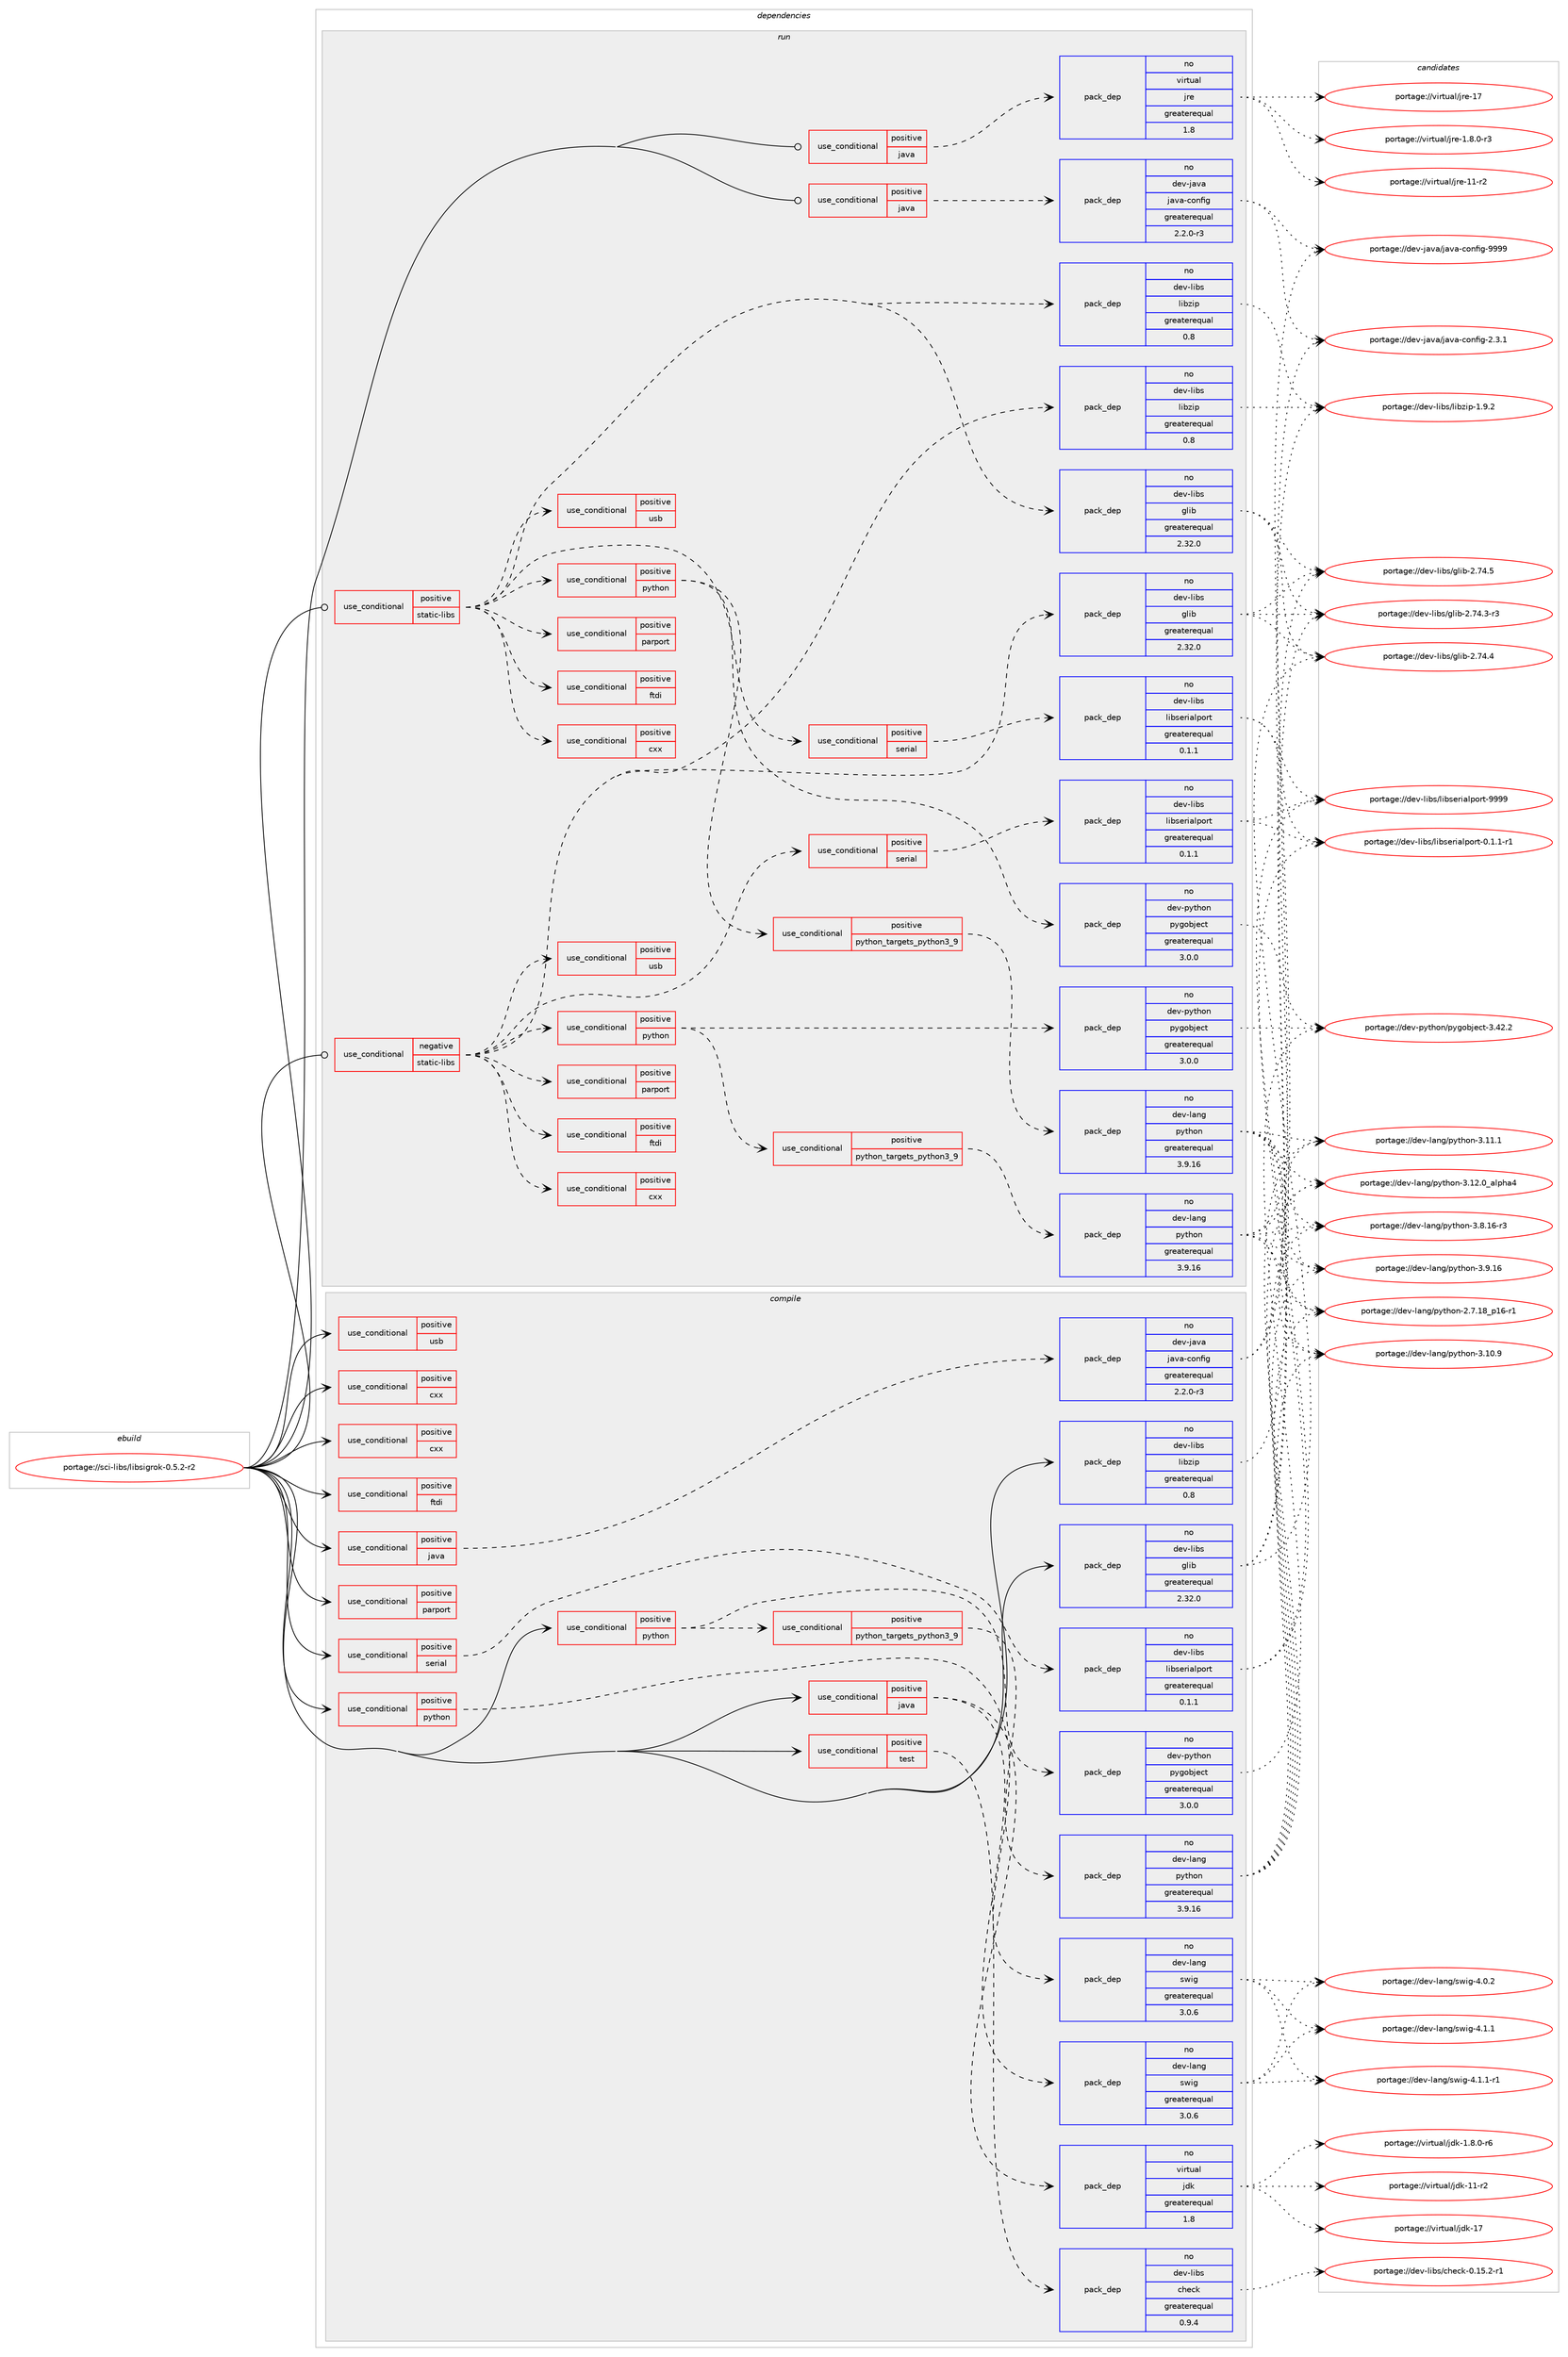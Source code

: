 digraph prolog {

# *************
# Graph options
# *************

newrank=true;
concentrate=true;
compound=true;
graph [rankdir=LR,fontname=Helvetica,fontsize=10,ranksep=1.5];#, ranksep=2.5, nodesep=0.2];
edge  [arrowhead=vee];
node  [fontname=Helvetica,fontsize=10];

# **********
# The ebuild
# **********

subgraph cluster_leftcol {
color=gray;
rank=same;
label=<<i>ebuild</i>>;
id [label="portage://sci-libs/libsigrok-0.5.2-r2", color=red, width=4, href="../sci-libs/libsigrok-0.5.2-r2.svg"];
}

# ****************
# The dependencies
# ****************

subgraph cluster_midcol {
color=gray;
label=<<i>dependencies</i>>;
subgraph cluster_compile {
fillcolor="#eeeeee";
style=filled;
label=<<i>compile</i>>;
subgraph cond1979 {
dependency2992 [label=<<TABLE BORDER="0" CELLBORDER="1" CELLSPACING="0" CELLPADDING="4"><TR><TD ROWSPAN="3" CELLPADDING="10">use_conditional</TD></TR><TR><TD>positive</TD></TR><TR><TD>cxx</TD></TR></TABLE>>, shape=none, color=red];
# *** BEGIN UNKNOWN DEPENDENCY TYPE (TODO) ***
# dependency2992 -> package_dependency(portage://sci-libs/libsigrok-0.5.2-r2,install,no,app-doc,doxygen,none,[,,],[],[])
# *** END UNKNOWN DEPENDENCY TYPE (TODO) ***

}
id:e -> dependency2992:w [weight=20,style="solid",arrowhead="vee"];
subgraph cond1980 {
dependency2993 [label=<<TABLE BORDER="0" CELLBORDER="1" CELLSPACING="0" CELLPADDING="4"><TR><TD ROWSPAN="3" CELLPADDING="10">use_conditional</TD></TR><TR><TD>positive</TD></TR><TR><TD>cxx</TD></TR></TABLE>>, shape=none, color=red];
# *** BEGIN UNKNOWN DEPENDENCY TYPE (TODO) ***
# dependency2993 -> package_dependency(portage://sci-libs/libsigrok-0.5.2-r2,install,no,dev-cpp,glibmm,none,[,,],[slot(2)],[])
# *** END UNKNOWN DEPENDENCY TYPE (TODO) ***

}
id:e -> dependency2993:w [weight=20,style="solid",arrowhead="vee"];
subgraph cond1981 {
dependency2994 [label=<<TABLE BORDER="0" CELLBORDER="1" CELLSPACING="0" CELLPADDING="4"><TR><TD ROWSPAN="3" CELLPADDING="10">use_conditional</TD></TR><TR><TD>positive</TD></TR><TR><TD>ftdi</TD></TR></TABLE>>, shape=none, color=red];
# *** BEGIN UNKNOWN DEPENDENCY TYPE (TODO) ***
# dependency2994 -> package_dependency(portage://sci-libs/libsigrok-0.5.2-r2,install,no,dev-embedded,libftdi,none,[,,],[slot(1)],[])
# *** END UNKNOWN DEPENDENCY TYPE (TODO) ***

}
id:e -> dependency2994:w [weight=20,style="solid",arrowhead="vee"];
subgraph cond1982 {
dependency2995 [label=<<TABLE BORDER="0" CELLBORDER="1" CELLSPACING="0" CELLPADDING="4"><TR><TD ROWSPAN="3" CELLPADDING="10">use_conditional</TD></TR><TR><TD>positive</TD></TR><TR><TD>java</TD></TR></TABLE>>, shape=none, color=red];
subgraph pack980 {
dependency2996 [label=<<TABLE BORDER="0" CELLBORDER="1" CELLSPACING="0" CELLPADDING="4" WIDTH="220"><TR><TD ROWSPAN="6" CELLPADDING="30">pack_dep</TD></TR><TR><TD WIDTH="110">no</TD></TR><TR><TD>dev-java</TD></TR><TR><TD>java-config</TD></TR><TR><TD>greaterequal</TD></TR><TR><TD>2.2.0-r3</TD></TR></TABLE>>, shape=none, color=blue];
}
dependency2995:e -> dependency2996:w [weight=20,style="dashed",arrowhead="vee"];
}
id:e -> dependency2995:w [weight=20,style="solid",arrowhead="vee"];
subgraph cond1983 {
dependency2997 [label=<<TABLE BORDER="0" CELLBORDER="1" CELLSPACING="0" CELLPADDING="4"><TR><TD ROWSPAN="3" CELLPADDING="10">use_conditional</TD></TR><TR><TD>positive</TD></TR><TR><TD>java</TD></TR></TABLE>>, shape=none, color=red];
subgraph pack981 {
dependency2998 [label=<<TABLE BORDER="0" CELLBORDER="1" CELLSPACING="0" CELLPADDING="4" WIDTH="220"><TR><TD ROWSPAN="6" CELLPADDING="30">pack_dep</TD></TR><TR><TD WIDTH="110">no</TD></TR><TR><TD>dev-lang</TD></TR><TR><TD>swig</TD></TR><TR><TD>greaterequal</TD></TR><TR><TD>3.0.6</TD></TR></TABLE>>, shape=none, color=blue];
}
dependency2997:e -> dependency2998:w [weight=20,style="dashed",arrowhead="vee"];
subgraph pack982 {
dependency2999 [label=<<TABLE BORDER="0" CELLBORDER="1" CELLSPACING="0" CELLPADDING="4" WIDTH="220"><TR><TD ROWSPAN="6" CELLPADDING="30">pack_dep</TD></TR><TR><TD WIDTH="110">no</TD></TR><TR><TD>virtual</TD></TR><TR><TD>jdk</TD></TR><TR><TD>greaterequal</TD></TR><TR><TD>1.8</TD></TR></TABLE>>, shape=none, color=blue];
}
dependency2997:e -> dependency2999:w [weight=20,style="dashed",arrowhead="vee"];
}
id:e -> dependency2997:w [weight=20,style="solid",arrowhead="vee"];
subgraph cond1984 {
dependency3000 [label=<<TABLE BORDER="0" CELLBORDER="1" CELLSPACING="0" CELLPADDING="4"><TR><TD ROWSPAN="3" CELLPADDING="10">use_conditional</TD></TR><TR><TD>positive</TD></TR><TR><TD>parport</TD></TR></TABLE>>, shape=none, color=red];
# *** BEGIN UNKNOWN DEPENDENCY TYPE (TODO) ***
# dependency3000 -> package_dependency(portage://sci-libs/libsigrok-0.5.2-r2,install,no,sys-libs,libieee1284,none,[,,],[],[])
# *** END UNKNOWN DEPENDENCY TYPE (TODO) ***

}
id:e -> dependency3000:w [weight=20,style="solid",arrowhead="vee"];
subgraph cond1985 {
dependency3001 [label=<<TABLE BORDER="0" CELLBORDER="1" CELLSPACING="0" CELLPADDING="4"><TR><TD ROWSPAN="3" CELLPADDING="10">use_conditional</TD></TR><TR><TD>positive</TD></TR><TR><TD>python</TD></TR></TABLE>>, shape=none, color=red];
subgraph cond1986 {
dependency3002 [label=<<TABLE BORDER="0" CELLBORDER="1" CELLSPACING="0" CELLPADDING="4"><TR><TD ROWSPAN="3" CELLPADDING="10">use_conditional</TD></TR><TR><TD>positive</TD></TR><TR><TD>python_targets_python3_9</TD></TR></TABLE>>, shape=none, color=red];
subgraph pack983 {
dependency3003 [label=<<TABLE BORDER="0" CELLBORDER="1" CELLSPACING="0" CELLPADDING="4" WIDTH="220"><TR><TD ROWSPAN="6" CELLPADDING="30">pack_dep</TD></TR><TR><TD WIDTH="110">no</TD></TR><TR><TD>dev-lang</TD></TR><TR><TD>python</TD></TR><TR><TD>greaterequal</TD></TR><TR><TD>3.9.16</TD></TR></TABLE>>, shape=none, color=blue];
}
dependency3002:e -> dependency3003:w [weight=20,style="dashed",arrowhead="vee"];
}
dependency3001:e -> dependency3002:w [weight=20,style="dashed",arrowhead="vee"];
subgraph pack984 {
dependency3004 [label=<<TABLE BORDER="0" CELLBORDER="1" CELLSPACING="0" CELLPADDING="4" WIDTH="220"><TR><TD ROWSPAN="6" CELLPADDING="30">pack_dep</TD></TR><TR><TD WIDTH="110">no</TD></TR><TR><TD>dev-python</TD></TR><TR><TD>pygobject</TD></TR><TR><TD>greaterequal</TD></TR><TR><TD>3.0.0</TD></TR></TABLE>>, shape=none, color=blue];
}
dependency3001:e -> dependency3004:w [weight=20,style="dashed",arrowhead="vee"];
}
id:e -> dependency3001:w [weight=20,style="solid",arrowhead="vee"];
subgraph cond1987 {
dependency3005 [label=<<TABLE BORDER="0" CELLBORDER="1" CELLSPACING="0" CELLPADDING="4"><TR><TD ROWSPAN="3" CELLPADDING="10">use_conditional</TD></TR><TR><TD>positive</TD></TR><TR><TD>python</TD></TR></TABLE>>, shape=none, color=red];
subgraph pack985 {
dependency3006 [label=<<TABLE BORDER="0" CELLBORDER="1" CELLSPACING="0" CELLPADDING="4" WIDTH="220"><TR><TD ROWSPAN="6" CELLPADDING="30">pack_dep</TD></TR><TR><TD WIDTH="110">no</TD></TR><TR><TD>dev-lang</TD></TR><TR><TD>swig</TD></TR><TR><TD>greaterequal</TD></TR><TR><TD>3.0.6</TD></TR></TABLE>>, shape=none, color=blue];
}
dependency3005:e -> dependency3006:w [weight=20,style="dashed",arrowhead="vee"];
# *** BEGIN UNKNOWN DEPENDENCY TYPE (TODO) ***
# dependency3005 -> package_dependency(portage://sci-libs/libsigrok-0.5.2-r2,install,no,dev-python,numpy,none,[,,],[],[use(optenable(python_targets_python3_9),negative)])
# *** END UNKNOWN DEPENDENCY TYPE (TODO) ***

# *** BEGIN UNKNOWN DEPENDENCY TYPE (TODO) ***
# dependency3005 -> package_dependency(portage://sci-libs/libsigrok-0.5.2-r2,install,no,dev-python,setuptools,none,[,,],[],[use(optenable(python_targets_python3_9),negative)])
# *** END UNKNOWN DEPENDENCY TYPE (TODO) ***

}
id:e -> dependency3005:w [weight=20,style="solid",arrowhead="vee"];
subgraph cond1988 {
dependency3007 [label=<<TABLE BORDER="0" CELLBORDER="1" CELLSPACING="0" CELLPADDING="4"><TR><TD ROWSPAN="3" CELLPADDING="10">use_conditional</TD></TR><TR><TD>positive</TD></TR><TR><TD>serial</TD></TR></TABLE>>, shape=none, color=red];
subgraph pack986 {
dependency3008 [label=<<TABLE BORDER="0" CELLBORDER="1" CELLSPACING="0" CELLPADDING="4" WIDTH="220"><TR><TD ROWSPAN="6" CELLPADDING="30">pack_dep</TD></TR><TR><TD WIDTH="110">no</TD></TR><TR><TD>dev-libs</TD></TR><TR><TD>libserialport</TD></TR><TR><TD>greaterequal</TD></TR><TR><TD>0.1.1</TD></TR></TABLE>>, shape=none, color=blue];
}
dependency3007:e -> dependency3008:w [weight=20,style="dashed",arrowhead="vee"];
}
id:e -> dependency3007:w [weight=20,style="solid",arrowhead="vee"];
subgraph cond1989 {
dependency3009 [label=<<TABLE BORDER="0" CELLBORDER="1" CELLSPACING="0" CELLPADDING="4"><TR><TD ROWSPAN="3" CELLPADDING="10">use_conditional</TD></TR><TR><TD>positive</TD></TR><TR><TD>test</TD></TR></TABLE>>, shape=none, color=red];
subgraph pack987 {
dependency3010 [label=<<TABLE BORDER="0" CELLBORDER="1" CELLSPACING="0" CELLPADDING="4" WIDTH="220"><TR><TD ROWSPAN="6" CELLPADDING="30">pack_dep</TD></TR><TR><TD WIDTH="110">no</TD></TR><TR><TD>dev-libs</TD></TR><TR><TD>check</TD></TR><TR><TD>greaterequal</TD></TR><TR><TD>0.9.4</TD></TR></TABLE>>, shape=none, color=blue];
}
dependency3009:e -> dependency3010:w [weight=20,style="dashed",arrowhead="vee"];
}
id:e -> dependency3009:w [weight=20,style="solid",arrowhead="vee"];
subgraph cond1990 {
dependency3011 [label=<<TABLE BORDER="0" CELLBORDER="1" CELLSPACING="0" CELLPADDING="4"><TR><TD ROWSPAN="3" CELLPADDING="10">use_conditional</TD></TR><TR><TD>positive</TD></TR><TR><TD>usb</TD></TR></TABLE>>, shape=none, color=red];
# *** BEGIN UNKNOWN DEPENDENCY TYPE (TODO) ***
# dependency3011 -> package_dependency(portage://sci-libs/libsigrok-0.5.2-r2,install,no,virtual,libusb,none,[,,],[slot(1)],[])
# *** END UNKNOWN DEPENDENCY TYPE (TODO) ***

}
id:e -> dependency3011:w [weight=20,style="solid",arrowhead="vee"];
subgraph pack988 {
dependency3012 [label=<<TABLE BORDER="0" CELLBORDER="1" CELLSPACING="0" CELLPADDING="4" WIDTH="220"><TR><TD ROWSPAN="6" CELLPADDING="30">pack_dep</TD></TR><TR><TD WIDTH="110">no</TD></TR><TR><TD>dev-libs</TD></TR><TR><TD>glib</TD></TR><TR><TD>greaterequal</TD></TR><TR><TD>2.32.0</TD></TR></TABLE>>, shape=none, color=blue];
}
id:e -> dependency3012:w [weight=20,style="solid",arrowhead="vee"];
subgraph pack989 {
dependency3013 [label=<<TABLE BORDER="0" CELLBORDER="1" CELLSPACING="0" CELLPADDING="4" WIDTH="220"><TR><TD ROWSPAN="6" CELLPADDING="30">pack_dep</TD></TR><TR><TD WIDTH="110">no</TD></TR><TR><TD>dev-libs</TD></TR><TR><TD>libzip</TD></TR><TR><TD>greaterequal</TD></TR><TR><TD>0.8</TD></TR></TABLE>>, shape=none, color=blue];
}
id:e -> dependency3013:w [weight=20,style="solid",arrowhead="vee"];
# *** BEGIN UNKNOWN DEPENDENCY TYPE (TODO) ***
# id -> package_dependency(portage://sci-libs/libsigrok-0.5.2-r2,install,no,virtual,pkgconfig,none,[,,],[],[])
# *** END UNKNOWN DEPENDENCY TYPE (TODO) ***

}
subgraph cluster_compileandrun {
fillcolor="#eeeeee";
style=filled;
label=<<i>compile and run</i>>;
}
subgraph cluster_run {
fillcolor="#eeeeee";
style=filled;
label=<<i>run</i>>;
subgraph cond1991 {
dependency3014 [label=<<TABLE BORDER="0" CELLBORDER="1" CELLSPACING="0" CELLPADDING="4"><TR><TD ROWSPAN="3" CELLPADDING="10">use_conditional</TD></TR><TR><TD>negative</TD></TR><TR><TD>static-libs</TD></TR></TABLE>>, shape=none, color=red];
subgraph pack990 {
dependency3015 [label=<<TABLE BORDER="0" CELLBORDER="1" CELLSPACING="0" CELLPADDING="4" WIDTH="220"><TR><TD ROWSPAN="6" CELLPADDING="30">pack_dep</TD></TR><TR><TD WIDTH="110">no</TD></TR><TR><TD>dev-libs</TD></TR><TR><TD>glib</TD></TR><TR><TD>greaterequal</TD></TR><TR><TD>2.32.0</TD></TR></TABLE>>, shape=none, color=blue];
}
dependency3014:e -> dependency3015:w [weight=20,style="dashed",arrowhead="vee"];
subgraph pack991 {
dependency3016 [label=<<TABLE BORDER="0" CELLBORDER="1" CELLSPACING="0" CELLPADDING="4" WIDTH="220"><TR><TD ROWSPAN="6" CELLPADDING="30">pack_dep</TD></TR><TR><TD WIDTH="110">no</TD></TR><TR><TD>dev-libs</TD></TR><TR><TD>libzip</TD></TR><TR><TD>greaterequal</TD></TR><TR><TD>0.8</TD></TR></TABLE>>, shape=none, color=blue];
}
dependency3014:e -> dependency3016:w [weight=20,style="dashed",arrowhead="vee"];
subgraph cond1992 {
dependency3017 [label=<<TABLE BORDER="0" CELLBORDER="1" CELLSPACING="0" CELLPADDING="4"><TR><TD ROWSPAN="3" CELLPADDING="10">use_conditional</TD></TR><TR><TD>positive</TD></TR><TR><TD>cxx</TD></TR></TABLE>>, shape=none, color=red];
# *** BEGIN UNKNOWN DEPENDENCY TYPE (TODO) ***
# dependency3017 -> package_dependency(portage://sci-libs/libsigrok-0.5.2-r2,run,no,dev-cpp,glibmm,none,[,,],[slot(2)],[])
# *** END UNKNOWN DEPENDENCY TYPE (TODO) ***

}
dependency3014:e -> dependency3017:w [weight=20,style="dashed",arrowhead="vee"];
subgraph cond1993 {
dependency3018 [label=<<TABLE BORDER="0" CELLBORDER="1" CELLSPACING="0" CELLPADDING="4"><TR><TD ROWSPAN="3" CELLPADDING="10">use_conditional</TD></TR><TR><TD>positive</TD></TR><TR><TD>ftdi</TD></TR></TABLE>>, shape=none, color=red];
# *** BEGIN UNKNOWN DEPENDENCY TYPE (TODO) ***
# dependency3018 -> package_dependency(portage://sci-libs/libsigrok-0.5.2-r2,run,no,dev-embedded,libftdi,none,[,,],[slot(1)],[])
# *** END UNKNOWN DEPENDENCY TYPE (TODO) ***

}
dependency3014:e -> dependency3018:w [weight=20,style="dashed",arrowhead="vee"];
subgraph cond1994 {
dependency3019 [label=<<TABLE BORDER="0" CELLBORDER="1" CELLSPACING="0" CELLPADDING="4"><TR><TD ROWSPAN="3" CELLPADDING="10">use_conditional</TD></TR><TR><TD>positive</TD></TR><TR><TD>parport</TD></TR></TABLE>>, shape=none, color=red];
# *** BEGIN UNKNOWN DEPENDENCY TYPE (TODO) ***
# dependency3019 -> package_dependency(portage://sci-libs/libsigrok-0.5.2-r2,run,no,sys-libs,libieee1284,none,[,,],[],[])
# *** END UNKNOWN DEPENDENCY TYPE (TODO) ***

}
dependency3014:e -> dependency3019:w [weight=20,style="dashed",arrowhead="vee"];
subgraph cond1995 {
dependency3020 [label=<<TABLE BORDER="0" CELLBORDER="1" CELLSPACING="0" CELLPADDING="4"><TR><TD ROWSPAN="3" CELLPADDING="10">use_conditional</TD></TR><TR><TD>positive</TD></TR><TR><TD>python</TD></TR></TABLE>>, shape=none, color=red];
subgraph cond1996 {
dependency3021 [label=<<TABLE BORDER="0" CELLBORDER="1" CELLSPACING="0" CELLPADDING="4"><TR><TD ROWSPAN="3" CELLPADDING="10">use_conditional</TD></TR><TR><TD>positive</TD></TR><TR><TD>python_targets_python3_9</TD></TR></TABLE>>, shape=none, color=red];
subgraph pack992 {
dependency3022 [label=<<TABLE BORDER="0" CELLBORDER="1" CELLSPACING="0" CELLPADDING="4" WIDTH="220"><TR><TD ROWSPAN="6" CELLPADDING="30">pack_dep</TD></TR><TR><TD WIDTH="110">no</TD></TR><TR><TD>dev-lang</TD></TR><TR><TD>python</TD></TR><TR><TD>greaterequal</TD></TR><TR><TD>3.9.16</TD></TR></TABLE>>, shape=none, color=blue];
}
dependency3021:e -> dependency3022:w [weight=20,style="dashed",arrowhead="vee"];
}
dependency3020:e -> dependency3021:w [weight=20,style="dashed",arrowhead="vee"];
subgraph pack993 {
dependency3023 [label=<<TABLE BORDER="0" CELLBORDER="1" CELLSPACING="0" CELLPADDING="4" WIDTH="220"><TR><TD ROWSPAN="6" CELLPADDING="30">pack_dep</TD></TR><TR><TD WIDTH="110">no</TD></TR><TR><TD>dev-python</TD></TR><TR><TD>pygobject</TD></TR><TR><TD>greaterequal</TD></TR><TR><TD>3.0.0</TD></TR></TABLE>>, shape=none, color=blue];
}
dependency3020:e -> dependency3023:w [weight=20,style="dashed",arrowhead="vee"];
}
dependency3014:e -> dependency3020:w [weight=20,style="dashed",arrowhead="vee"];
subgraph cond1997 {
dependency3024 [label=<<TABLE BORDER="0" CELLBORDER="1" CELLSPACING="0" CELLPADDING="4"><TR><TD ROWSPAN="3" CELLPADDING="10">use_conditional</TD></TR><TR><TD>positive</TD></TR><TR><TD>serial</TD></TR></TABLE>>, shape=none, color=red];
subgraph pack994 {
dependency3025 [label=<<TABLE BORDER="0" CELLBORDER="1" CELLSPACING="0" CELLPADDING="4" WIDTH="220"><TR><TD ROWSPAN="6" CELLPADDING="30">pack_dep</TD></TR><TR><TD WIDTH="110">no</TD></TR><TR><TD>dev-libs</TD></TR><TR><TD>libserialport</TD></TR><TR><TD>greaterequal</TD></TR><TR><TD>0.1.1</TD></TR></TABLE>>, shape=none, color=blue];
}
dependency3024:e -> dependency3025:w [weight=20,style="dashed",arrowhead="vee"];
}
dependency3014:e -> dependency3024:w [weight=20,style="dashed",arrowhead="vee"];
subgraph cond1998 {
dependency3026 [label=<<TABLE BORDER="0" CELLBORDER="1" CELLSPACING="0" CELLPADDING="4"><TR><TD ROWSPAN="3" CELLPADDING="10">use_conditional</TD></TR><TR><TD>positive</TD></TR><TR><TD>usb</TD></TR></TABLE>>, shape=none, color=red];
# *** BEGIN UNKNOWN DEPENDENCY TYPE (TODO) ***
# dependency3026 -> package_dependency(portage://sci-libs/libsigrok-0.5.2-r2,run,no,virtual,libusb,none,[,,],[slot(1)],[])
# *** END UNKNOWN DEPENDENCY TYPE (TODO) ***

}
dependency3014:e -> dependency3026:w [weight=20,style="dashed",arrowhead="vee"];
}
id:e -> dependency3014:w [weight=20,style="solid",arrowhead="odot"];
subgraph cond1999 {
dependency3027 [label=<<TABLE BORDER="0" CELLBORDER="1" CELLSPACING="0" CELLPADDING="4"><TR><TD ROWSPAN="3" CELLPADDING="10">use_conditional</TD></TR><TR><TD>positive</TD></TR><TR><TD>java</TD></TR></TABLE>>, shape=none, color=red];
subgraph pack995 {
dependency3028 [label=<<TABLE BORDER="0" CELLBORDER="1" CELLSPACING="0" CELLPADDING="4" WIDTH="220"><TR><TD ROWSPAN="6" CELLPADDING="30">pack_dep</TD></TR><TR><TD WIDTH="110">no</TD></TR><TR><TD>dev-java</TD></TR><TR><TD>java-config</TD></TR><TR><TD>greaterequal</TD></TR><TR><TD>2.2.0-r3</TD></TR></TABLE>>, shape=none, color=blue];
}
dependency3027:e -> dependency3028:w [weight=20,style="dashed",arrowhead="vee"];
}
id:e -> dependency3027:w [weight=20,style="solid",arrowhead="odot"];
subgraph cond2000 {
dependency3029 [label=<<TABLE BORDER="0" CELLBORDER="1" CELLSPACING="0" CELLPADDING="4"><TR><TD ROWSPAN="3" CELLPADDING="10">use_conditional</TD></TR><TR><TD>positive</TD></TR><TR><TD>java</TD></TR></TABLE>>, shape=none, color=red];
subgraph pack996 {
dependency3030 [label=<<TABLE BORDER="0" CELLBORDER="1" CELLSPACING="0" CELLPADDING="4" WIDTH="220"><TR><TD ROWSPAN="6" CELLPADDING="30">pack_dep</TD></TR><TR><TD WIDTH="110">no</TD></TR><TR><TD>virtual</TD></TR><TR><TD>jre</TD></TR><TR><TD>greaterequal</TD></TR><TR><TD>1.8</TD></TR></TABLE>>, shape=none, color=blue];
}
dependency3029:e -> dependency3030:w [weight=20,style="dashed",arrowhead="vee"];
}
id:e -> dependency3029:w [weight=20,style="solid",arrowhead="odot"];
subgraph cond2001 {
dependency3031 [label=<<TABLE BORDER="0" CELLBORDER="1" CELLSPACING="0" CELLPADDING="4"><TR><TD ROWSPAN="3" CELLPADDING="10">use_conditional</TD></TR><TR><TD>positive</TD></TR><TR><TD>static-libs</TD></TR></TABLE>>, shape=none, color=red];
subgraph pack997 {
dependency3032 [label=<<TABLE BORDER="0" CELLBORDER="1" CELLSPACING="0" CELLPADDING="4" WIDTH="220"><TR><TD ROWSPAN="6" CELLPADDING="30">pack_dep</TD></TR><TR><TD WIDTH="110">no</TD></TR><TR><TD>dev-libs</TD></TR><TR><TD>glib</TD></TR><TR><TD>greaterequal</TD></TR><TR><TD>2.32.0</TD></TR></TABLE>>, shape=none, color=blue];
}
dependency3031:e -> dependency3032:w [weight=20,style="dashed",arrowhead="vee"];
subgraph pack998 {
dependency3033 [label=<<TABLE BORDER="0" CELLBORDER="1" CELLSPACING="0" CELLPADDING="4" WIDTH="220"><TR><TD ROWSPAN="6" CELLPADDING="30">pack_dep</TD></TR><TR><TD WIDTH="110">no</TD></TR><TR><TD>dev-libs</TD></TR><TR><TD>libzip</TD></TR><TR><TD>greaterequal</TD></TR><TR><TD>0.8</TD></TR></TABLE>>, shape=none, color=blue];
}
dependency3031:e -> dependency3033:w [weight=20,style="dashed",arrowhead="vee"];
subgraph cond2002 {
dependency3034 [label=<<TABLE BORDER="0" CELLBORDER="1" CELLSPACING="0" CELLPADDING="4"><TR><TD ROWSPAN="3" CELLPADDING="10">use_conditional</TD></TR><TR><TD>positive</TD></TR><TR><TD>cxx</TD></TR></TABLE>>, shape=none, color=red];
# *** BEGIN UNKNOWN DEPENDENCY TYPE (TODO) ***
# dependency3034 -> package_dependency(portage://sci-libs/libsigrok-0.5.2-r2,run,no,dev-cpp,glibmm,none,[,,],[slot(2)],[use(enable(static-libs),positive)])
# *** END UNKNOWN DEPENDENCY TYPE (TODO) ***

}
dependency3031:e -> dependency3034:w [weight=20,style="dashed",arrowhead="vee"];
subgraph cond2003 {
dependency3035 [label=<<TABLE BORDER="0" CELLBORDER="1" CELLSPACING="0" CELLPADDING="4"><TR><TD ROWSPAN="3" CELLPADDING="10">use_conditional</TD></TR><TR><TD>positive</TD></TR><TR><TD>ftdi</TD></TR></TABLE>>, shape=none, color=red];
# *** BEGIN UNKNOWN DEPENDENCY TYPE (TODO) ***
# dependency3035 -> package_dependency(portage://sci-libs/libsigrok-0.5.2-r2,run,no,dev-embedded,libftdi,none,[,,],[slot(1)],[use(enable(static-libs),positive)])
# *** END UNKNOWN DEPENDENCY TYPE (TODO) ***

}
dependency3031:e -> dependency3035:w [weight=20,style="dashed",arrowhead="vee"];
subgraph cond2004 {
dependency3036 [label=<<TABLE BORDER="0" CELLBORDER="1" CELLSPACING="0" CELLPADDING="4"><TR><TD ROWSPAN="3" CELLPADDING="10">use_conditional</TD></TR><TR><TD>positive</TD></TR><TR><TD>parport</TD></TR></TABLE>>, shape=none, color=red];
# *** BEGIN UNKNOWN DEPENDENCY TYPE (TODO) ***
# dependency3036 -> package_dependency(portage://sci-libs/libsigrok-0.5.2-r2,run,no,sys-libs,libieee1284,none,[,,],[],[use(enable(static-libs),positive)])
# *** END UNKNOWN DEPENDENCY TYPE (TODO) ***

}
dependency3031:e -> dependency3036:w [weight=20,style="dashed",arrowhead="vee"];
subgraph cond2005 {
dependency3037 [label=<<TABLE BORDER="0" CELLBORDER="1" CELLSPACING="0" CELLPADDING="4"><TR><TD ROWSPAN="3" CELLPADDING="10">use_conditional</TD></TR><TR><TD>positive</TD></TR><TR><TD>python</TD></TR></TABLE>>, shape=none, color=red];
subgraph cond2006 {
dependency3038 [label=<<TABLE BORDER="0" CELLBORDER="1" CELLSPACING="0" CELLPADDING="4"><TR><TD ROWSPAN="3" CELLPADDING="10">use_conditional</TD></TR><TR><TD>positive</TD></TR><TR><TD>python_targets_python3_9</TD></TR></TABLE>>, shape=none, color=red];
subgraph pack999 {
dependency3039 [label=<<TABLE BORDER="0" CELLBORDER="1" CELLSPACING="0" CELLPADDING="4" WIDTH="220"><TR><TD ROWSPAN="6" CELLPADDING="30">pack_dep</TD></TR><TR><TD WIDTH="110">no</TD></TR><TR><TD>dev-lang</TD></TR><TR><TD>python</TD></TR><TR><TD>greaterequal</TD></TR><TR><TD>3.9.16</TD></TR></TABLE>>, shape=none, color=blue];
}
dependency3038:e -> dependency3039:w [weight=20,style="dashed",arrowhead="vee"];
}
dependency3037:e -> dependency3038:w [weight=20,style="dashed",arrowhead="vee"];
subgraph pack1000 {
dependency3040 [label=<<TABLE BORDER="0" CELLBORDER="1" CELLSPACING="0" CELLPADDING="4" WIDTH="220"><TR><TD ROWSPAN="6" CELLPADDING="30">pack_dep</TD></TR><TR><TD WIDTH="110">no</TD></TR><TR><TD>dev-python</TD></TR><TR><TD>pygobject</TD></TR><TR><TD>greaterequal</TD></TR><TR><TD>3.0.0</TD></TR></TABLE>>, shape=none, color=blue];
}
dependency3037:e -> dependency3040:w [weight=20,style="dashed",arrowhead="vee"];
}
dependency3031:e -> dependency3037:w [weight=20,style="dashed",arrowhead="vee"];
subgraph cond2007 {
dependency3041 [label=<<TABLE BORDER="0" CELLBORDER="1" CELLSPACING="0" CELLPADDING="4"><TR><TD ROWSPAN="3" CELLPADDING="10">use_conditional</TD></TR><TR><TD>positive</TD></TR><TR><TD>serial</TD></TR></TABLE>>, shape=none, color=red];
subgraph pack1001 {
dependency3042 [label=<<TABLE BORDER="0" CELLBORDER="1" CELLSPACING="0" CELLPADDING="4" WIDTH="220"><TR><TD ROWSPAN="6" CELLPADDING="30">pack_dep</TD></TR><TR><TD WIDTH="110">no</TD></TR><TR><TD>dev-libs</TD></TR><TR><TD>libserialport</TD></TR><TR><TD>greaterequal</TD></TR><TR><TD>0.1.1</TD></TR></TABLE>>, shape=none, color=blue];
}
dependency3041:e -> dependency3042:w [weight=20,style="dashed",arrowhead="vee"];
}
dependency3031:e -> dependency3041:w [weight=20,style="dashed",arrowhead="vee"];
subgraph cond2008 {
dependency3043 [label=<<TABLE BORDER="0" CELLBORDER="1" CELLSPACING="0" CELLPADDING="4"><TR><TD ROWSPAN="3" CELLPADDING="10">use_conditional</TD></TR><TR><TD>positive</TD></TR><TR><TD>usb</TD></TR></TABLE>>, shape=none, color=red];
# *** BEGIN UNKNOWN DEPENDENCY TYPE (TODO) ***
# dependency3043 -> package_dependency(portage://sci-libs/libsigrok-0.5.2-r2,run,no,virtual,libusb,none,[,,],[slot(1)],[use(enable(static-libs),positive)])
# *** END UNKNOWN DEPENDENCY TYPE (TODO) ***

}
dependency3031:e -> dependency3043:w [weight=20,style="dashed",arrowhead="vee"];
}
id:e -> dependency3031:w [weight=20,style="solid",arrowhead="odot"];
}
}

# **************
# The candidates
# **************

subgraph cluster_choices {
rank=same;
color=gray;
label=<<i>candidates</i>>;

subgraph choice980 {
color=black;
nodesep=1;
choice1001011184510697118974710697118974599111110102105103455046514649 [label="portage://dev-java/java-config-2.3.1", color=red, width=4,href="../dev-java/java-config-2.3.1.svg"];
choice10010111845106971189747106971189745991111101021051034557575757 [label="portage://dev-java/java-config-9999", color=red, width=4,href="../dev-java/java-config-9999.svg"];
dependency2996:e -> choice1001011184510697118974710697118974599111110102105103455046514649:w [style=dotted,weight="100"];
dependency2996:e -> choice10010111845106971189747106971189745991111101021051034557575757:w [style=dotted,weight="100"];
}
subgraph choice981 {
color=black;
nodesep=1;
choice100101118451089711010347115119105103455246484650 [label="portage://dev-lang/swig-4.0.2", color=red, width=4,href="../dev-lang/swig-4.0.2.svg"];
choice100101118451089711010347115119105103455246494649 [label="portage://dev-lang/swig-4.1.1", color=red, width=4,href="../dev-lang/swig-4.1.1.svg"];
choice1001011184510897110103471151191051034552464946494511449 [label="portage://dev-lang/swig-4.1.1-r1", color=red, width=4,href="../dev-lang/swig-4.1.1-r1.svg"];
dependency2998:e -> choice100101118451089711010347115119105103455246484650:w [style=dotted,weight="100"];
dependency2998:e -> choice100101118451089711010347115119105103455246494649:w [style=dotted,weight="100"];
dependency2998:e -> choice1001011184510897110103471151191051034552464946494511449:w [style=dotted,weight="100"];
}
subgraph choice982 {
color=black;
nodesep=1;
choice11810511411611797108471061001074549465646484511454 [label="portage://virtual/jdk-1.8.0-r6", color=red, width=4,href="../virtual/jdk-1.8.0-r6.svg"];
choice11810511411611797108471061001074549494511450 [label="portage://virtual/jdk-11-r2", color=red, width=4,href="../virtual/jdk-11-r2.svg"];
choice1181051141161179710847106100107454955 [label="portage://virtual/jdk-17", color=red, width=4,href="../virtual/jdk-17.svg"];
dependency2999:e -> choice11810511411611797108471061001074549465646484511454:w [style=dotted,weight="100"];
dependency2999:e -> choice11810511411611797108471061001074549494511450:w [style=dotted,weight="100"];
dependency2999:e -> choice1181051141161179710847106100107454955:w [style=dotted,weight="100"];
}
subgraph choice983 {
color=black;
nodesep=1;
choice100101118451089711010347112121116104111110455046554649569511249544511449 [label="portage://dev-lang/python-2.7.18_p16-r1", color=red, width=4,href="../dev-lang/python-2.7.18_p16-r1.svg"];
choice10010111845108971101034711212111610411111045514649484657 [label="portage://dev-lang/python-3.10.9", color=red, width=4,href="../dev-lang/python-3.10.9.svg"];
choice10010111845108971101034711212111610411111045514649494649 [label="portage://dev-lang/python-3.11.1", color=red, width=4,href="../dev-lang/python-3.11.1.svg"];
choice1001011184510897110103471121211161041111104551464950464895971081121049752 [label="portage://dev-lang/python-3.12.0_alpha4", color=red, width=4,href="../dev-lang/python-3.12.0_alpha4.svg"];
choice100101118451089711010347112121116104111110455146564649544511451 [label="portage://dev-lang/python-3.8.16-r3", color=red, width=4,href="../dev-lang/python-3.8.16-r3.svg"];
choice10010111845108971101034711212111610411111045514657464954 [label="portage://dev-lang/python-3.9.16", color=red, width=4,href="../dev-lang/python-3.9.16.svg"];
dependency3003:e -> choice100101118451089711010347112121116104111110455046554649569511249544511449:w [style=dotted,weight="100"];
dependency3003:e -> choice10010111845108971101034711212111610411111045514649484657:w [style=dotted,weight="100"];
dependency3003:e -> choice10010111845108971101034711212111610411111045514649494649:w [style=dotted,weight="100"];
dependency3003:e -> choice1001011184510897110103471121211161041111104551464950464895971081121049752:w [style=dotted,weight="100"];
dependency3003:e -> choice100101118451089711010347112121116104111110455146564649544511451:w [style=dotted,weight="100"];
dependency3003:e -> choice10010111845108971101034711212111610411111045514657464954:w [style=dotted,weight="100"];
}
subgraph choice984 {
color=black;
nodesep=1;
choice1001011184511212111610411111047112121103111981061019911645514652504650 [label="portage://dev-python/pygobject-3.42.2", color=red, width=4,href="../dev-python/pygobject-3.42.2.svg"];
dependency3004:e -> choice1001011184511212111610411111047112121103111981061019911645514652504650:w [style=dotted,weight="100"];
}
subgraph choice985 {
color=black;
nodesep=1;
choice100101118451089711010347115119105103455246484650 [label="portage://dev-lang/swig-4.0.2", color=red, width=4,href="../dev-lang/swig-4.0.2.svg"];
choice100101118451089711010347115119105103455246494649 [label="portage://dev-lang/swig-4.1.1", color=red, width=4,href="../dev-lang/swig-4.1.1.svg"];
choice1001011184510897110103471151191051034552464946494511449 [label="portage://dev-lang/swig-4.1.1-r1", color=red, width=4,href="../dev-lang/swig-4.1.1-r1.svg"];
dependency3006:e -> choice100101118451089711010347115119105103455246484650:w [style=dotted,weight="100"];
dependency3006:e -> choice100101118451089711010347115119105103455246494649:w [style=dotted,weight="100"];
dependency3006:e -> choice1001011184510897110103471151191051034552464946494511449:w [style=dotted,weight="100"];
}
subgraph choice986 {
color=black;
nodesep=1;
choice10010111845108105981154710810598115101114105971081121111141164548464946494511449 [label="portage://dev-libs/libserialport-0.1.1-r1", color=red, width=4,href="../dev-libs/libserialport-0.1.1-r1.svg"];
choice10010111845108105981154710810598115101114105971081121111141164557575757 [label="portage://dev-libs/libserialport-9999", color=red, width=4,href="../dev-libs/libserialport-9999.svg"];
dependency3008:e -> choice10010111845108105981154710810598115101114105971081121111141164548464946494511449:w [style=dotted,weight="100"];
dependency3008:e -> choice10010111845108105981154710810598115101114105971081121111141164557575757:w [style=dotted,weight="100"];
}
subgraph choice987 {
color=black;
nodesep=1;
choice1001011184510810598115479910410199107454846495346504511449 [label="portage://dev-libs/check-0.15.2-r1", color=red, width=4,href="../dev-libs/check-0.15.2-r1.svg"];
dependency3010:e -> choice1001011184510810598115479910410199107454846495346504511449:w [style=dotted,weight="100"];
}
subgraph choice988 {
color=black;
nodesep=1;
choice10010111845108105981154710310810598455046555246514511451 [label="portage://dev-libs/glib-2.74.3-r3", color=red, width=4,href="../dev-libs/glib-2.74.3-r3.svg"];
choice1001011184510810598115471031081059845504655524652 [label="portage://dev-libs/glib-2.74.4", color=red, width=4,href="../dev-libs/glib-2.74.4.svg"];
choice1001011184510810598115471031081059845504655524653 [label="portage://dev-libs/glib-2.74.5", color=red, width=4,href="../dev-libs/glib-2.74.5.svg"];
dependency3012:e -> choice10010111845108105981154710310810598455046555246514511451:w [style=dotted,weight="100"];
dependency3012:e -> choice1001011184510810598115471031081059845504655524652:w [style=dotted,weight="100"];
dependency3012:e -> choice1001011184510810598115471031081059845504655524653:w [style=dotted,weight="100"];
}
subgraph choice989 {
color=black;
nodesep=1;
choice10010111845108105981154710810598122105112454946574650 [label="portage://dev-libs/libzip-1.9.2", color=red, width=4,href="../dev-libs/libzip-1.9.2.svg"];
dependency3013:e -> choice10010111845108105981154710810598122105112454946574650:w [style=dotted,weight="100"];
}
subgraph choice990 {
color=black;
nodesep=1;
choice10010111845108105981154710310810598455046555246514511451 [label="portage://dev-libs/glib-2.74.3-r3", color=red, width=4,href="../dev-libs/glib-2.74.3-r3.svg"];
choice1001011184510810598115471031081059845504655524652 [label="portage://dev-libs/glib-2.74.4", color=red, width=4,href="../dev-libs/glib-2.74.4.svg"];
choice1001011184510810598115471031081059845504655524653 [label="portage://dev-libs/glib-2.74.5", color=red, width=4,href="../dev-libs/glib-2.74.5.svg"];
dependency3015:e -> choice10010111845108105981154710310810598455046555246514511451:w [style=dotted,weight="100"];
dependency3015:e -> choice1001011184510810598115471031081059845504655524652:w [style=dotted,weight="100"];
dependency3015:e -> choice1001011184510810598115471031081059845504655524653:w [style=dotted,weight="100"];
}
subgraph choice991 {
color=black;
nodesep=1;
choice10010111845108105981154710810598122105112454946574650 [label="portage://dev-libs/libzip-1.9.2", color=red, width=4,href="../dev-libs/libzip-1.9.2.svg"];
dependency3016:e -> choice10010111845108105981154710810598122105112454946574650:w [style=dotted,weight="100"];
}
subgraph choice992 {
color=black;
nodesep=1;
choice100101118451089711010347112121116104111110455046554649569511249544511449 [label="portage://dev-lang/python-2.7.18_p16-r1", color=red, width=4,href="../dev-lang/python-2.7.18_p16-r1.svg"];
choice10010111845108971101034711212111610411111045514649484657 [label="portage://dev-lang/python-3.10.9", color=red, width=4,href="../dev-lang/python-3.10.9.svg"];
choice10010111845108971101034711212111610411111045514649494649 [label="portage://dev-lang/python-3.11.1", color=red, width=4,href="../dev-lang/python-3.11.1.svg"];
choice1001011184510897110103471121211161041111104551464950464895971081121049752 [label="portage://dev-lang/python-3.12.0_alpha4", color=red, width=4,href="../dev-lang/python-3.12.0_alpha4.svg"];
choice100101118451089711010347112121116104111110455146564649544511451 [label="portage://dev-lang/python-3.8.16-r3", color=red, width=4,href="../dev-lang/python-3.8.16-r3.svg"];
choice10010111845108971101034711212111610411111045514657464954 [label="portage://dev-lang/python-3.9.16", color=red, width=4,href="../dev-lang/python-3.9.16.svg"];
dependency3022:e -> choice100101118451089711010347112121116104111110455046554649569511249544511449:w [style=dotted,weight="100"];
dependency3022:e -> choice10010111845108971101034711212111610411111045514649484657:w [style=dotted,weight="100"];
dependency3022:e -> choice10010111845108971101034711212111610411111045514649494649:w [style=dotted,weight="100"];
dependency3022:e -> choice1001011184510897110103471121211161041111104551464950464895971081121049752:w [style=dotted,weight="100"];
dependency3022:e -> choice100101118451089711010347112121116104111110455146564649544511451:w [style=dotted,weight="100"];
dependency3022:e -> choice10010111845108971101034711212111610411111045514657464954:w [style=dotted,weight="100"];
}
subgraph choice993 {
color=black;
nodesep=1;
choice1001011184511212111610411111047112121103111981061019911645514652504650 [label="portage://dev-python/pygobject-3.42.2", color=red, width=4,href="../dev-python/pygobject-3.42.2.svg"];
dependency3023:e -> choice1001011184511212111610411111047112121103111981061019911645514652504650:w [style=dotted,weight="100"];
}
subgraph choice994 {
color=black;
nodesep=1;
choice10010111845108105981154710810598115101114105971081121111141164548464946494511449 [label="portage://dev-libs/libserialport-0.1.1-r1", color=red, width=4,href="../dev-libs/libserialport-0.1.1-r1.svg"];
choice10010111845108105981154710810598115101114105971081121111141164557575757 [label="portage://dev-libs/libserialport-9999", color=red, width=4,href="../dev-libs/libserialport-9999.svg"];
dependency3025:e -> choice10010111845108105981154710810598115101114105971081121111141164548464946494511449:w [style=dotted,weight="100"];
dependency3025:e -> choice10010111845108105981154710810598115101114105971081121111141164557575757:w [style=dotted,weight="100"];
}
subgraph choice995 {
color=black;
nodesep=1;
choice1001011184510697118974710697118974599111110102105103455046514649 [label="portage://dev-java/java-config-2.3.1", color=red, width=4,href="../dev-java/java-config-2.3.1.svg"];
choice10010111845106971189747106971189745991111101021051034557575757 [label="portage://dev-java/java-config-9999", color=red, width=4,href="../dev-java/java-config-9999.svg"];
dependency3028:e -> choice1001011184510697118974710697118974599111110102105103455046514649:w [style=dotted,weight="100"];
dependency3028:e -> choice10010111845106971189747106971189745991111101021051034557575757:w [style=dotted,weight="100"];
}
subgraph choice996 {
color=black;
nodesep=1;
choice11810511411611797108471061141014549465646484511451 [label="portage://virtual/jre-1.8.0-r3", color=red, width=4,href="../virtual/jre-1.8.0-r3.svg"];
choice11810511411611797108471061141014549494511450 [label="portage://virtual/jre-11-r2", color=red, width=4,href="../virtual/jre-11-r2.svg"];
choice1181051141161179710847106114101454955 [label="portage://virtual/jre-17", color=red, width=4,href="../virtual/jre-17.svg"];
dependency3030:e -> choice11810511411611797108471061141014549465646484511451:w [style=dotted,weight="100"];
dependency3030:e -> choice11810511411611797108471061141014549494511450:w [style=dotted,weight="100"];
dependency3030:e -> choice1181051141161179710847106114101454955:w [style=dotted,weight="100"];
}
subgraph choice997 {
color=black;
nodesep=1;
choice10010111845108105981154710310810598455046555246514511451 [label="portage://dev-libs/glib-2.74.3-r3", color=red, width=4,href="../dev-libs/glib-2.74.3-r3.svg"];
choice1001011184510810598115471031081059845504655524652 [label="portage://dev-libs/glib-2.74.4", color=red, width=4,href="../dev-libs/glib-2.74.4.svg"];
choice1001011184510810598115471031081059845504655524653 [label="portage://dev-libs/glib-2.74.5", color=red, width=4,href="../dev-libs/glib-2.74.5.svg"];
dependency3032:e -> choice10010111845108105981154710310810598455046555246514511451:w [style=dotted,weight="100"];
dependency3032:e -> choice1001011184510810598115471031081059845504655524652:w [style=dotted,weight="100"];
dependency3032:e -> choice1001011184510810598115471031081059845504655524653:w [style=dotted,weight="100"];
}
subgraph choice998 {
color=black;
nodesep=1;
choice10010111845108105981154710810598122105112454946574650 [label="portage://dev-libs/libzip-1.9.2", color=red, width=4,href="../dev-libs/libzip-1.9.2.svg"];
dependency3033:e -> choice10010111845108105981154710810598122105112454946574650:w [style=dotted,weight="100"];
}
subgraph choice999 {
color=black;
nodesep=1;
choice100101118451089711010347112121116104111110455046554649569511249544511449 [label="portage://dev-lang/python-2.7.18_p16-r1", color=red, width=4,href="../dev-lang/python-2.7.18_p16-r1.svg"];
choice10010111845108971101034711212111610411111045514649484657 [label="portage://dev-lang/python-3.10.9", color=red, width=4,href="../dev-lang/python-3.10.9.svg"];
choice10010111845108971101034711212111610411111045514649494649 [label="portage://dev-lang/python-3.11.1", color=red, width=4,href="../dev-lang/python-3.11.1.svg"];
choice1001011184510897110103471121211161041111104551464950464895971081121049752 [label="portage://dev-lang/python-3.12.0_alpha4", color=red, width=4,href="../dev-lang/python-3.12.0_alpha4.svg"];
choice100101118451089711010347112121116104111110455146564649544511451 [label="portage://dev-lang/python-3.8.16-r3", color=red, width=4,href="../dev-lang/python-3.8.16-r3.svg"];
choice10010111845108971101034711212111610411111045514657464954 [label="portage://dev-lang/python-3.9.16", color=red, width=4,href="../dev-lang/python-3.9.16.svg"];
dependency3039:e -> choice100101118451089711010347112121116104111110455046554649569511249544511449:w [style=dotted,weight="100"];
dependency3039:e -> choice10010111845108971101034711212111610411111045514649484657:w [style=dotted,weight="100"];
dependency3039:e -> choice10010111845108971101034711212111610411111045514649494649:w [style=dotted,weight="100"];
dependency3039:e -> choice1001011184510897110103471121211161041111104551464950464895971081121049752:w [style=dotted,weight="100"];
dependency3039:e -> choice100101118451089711010347112121116104111110455146564649544511451:w [style=dotted,weight="100"];
dependency3039:e -> choice10010111845108971101034711212111610411111045514657464954:w [style=dotted,weight="100"];
}
subgraph choice1000 {
color=black;
nodesep=1;
choice1001011184511212111610411111047112121103111981061019911645514652504650 [label="portage://dev-python/pygobject-3.42.2", color=red, width=4,href="../dev-python/pygobject-3.42.2.svg"];
dependency3040:e -> choice1001011184511212111610411111047112121103111981061019911645514652504650:w [style=dotted,weight="100"];
}
subgraph choice1001 {
color=black;
nodesep=1;
choice10010111845108105981154710810598115101114105971081121111141164548464946494511449 [label="portage://dev-libs/libserialport-0.1.1-r1", color=red, width=4,href="../dev-libs/libserialport-0.1.1-r1.svg"];
choice10010111845108105981154710810598115101114105971081121111141164557575757 [label="portage://dev-libs/libserialport-9999", color=red, width=4,href="../dev-libs/libserialport-9999.svg"];
dependency3042:e -> choice10010111845108105981154710810598115101114105971081121111141164548464946494511449:w [style=dotted,weight="100"];
dependency3042:e -> choice10010111845108105981154710810598115101114105971081121111141164557575757:w [style=dotted,weight="100"];
}
}

}
